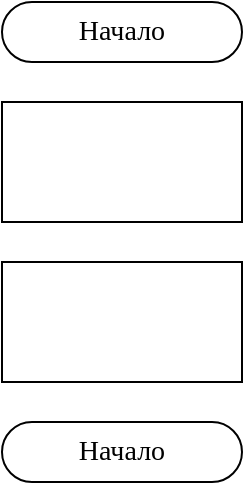 <mxfile version="26.2.13">
  <diagram name="Страница — 1" id="DHmsqYFSPs-z0FR3xjsO">
    <mxGraphModel dx="789" dy="447" grid="1" gridSize="10" guides="1" tooltips="1" connect="1" arrows="1" fold="1" page="1" pageScale="1" pageWidth="827" pageHeight="1169" math="0" shadow="0">
      <root>
        <mxCell id="0" />
        <mxCell id="1" parent="0" />
        <mxCell id="jvZ_k0uxViTaNlR4fZ5x-1" value="" style="rounded=0;whiteSpace=wrap;html=1;" parent="1" vertex="1">
          <mxGeometry x="310" y="90" width="120" height="60" as="geometry" />
        </mxCell>
        <mxCell id="jvZ_k0uxViTaNlR4fZ5x-2" value="Начало" style="rounded=1;whiteSpace=wrap;html=1;fontFamily=Times New Roman;fontSize=14;perimeterSpacing=0;arcSize=50;" parent="1" vertex="1">
          <mxGeometry x="310" y="40" width="120" height="30" as="geometry" />
        </mxCell>
        <mxCell id="Hm_14ipZ2-SEs32HnnS6-1" value="" style="rounded=0;whiteSpace=wrap;html=1;" vertex="1" parent="1">
          <mxGeometry x="310" y="170" width="120" height="60" as="geometry" />
        </mxCell>
        <mxCell id="Hm_14ipZ2-SEs32HnnS6-2" value="Начало" style="rounded=1;whiteSpace=wrap;html=1;fontFamily=Times New Roman;fontSize=14;perimeterSpacing=0;arcSize=50;" vertex="1" parent="1">
          <mxGeometry x="310" y="250" width="120" height="30" as="geometry" />
        </mxCell>
      </root>
    </mxGraphModel>
  </diagram>
</mxfile>
